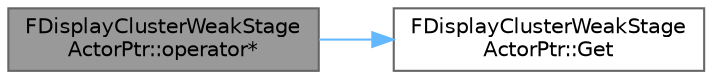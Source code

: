 digraph "FDisplayClusterWeakStageActorPtr::operator*"
{
 // INTERACTIVE_SVG=YES
 // LATEX_PDF_SIZE
  bgcolor="transparent";
  edge [fontname=Helvetica,fontsize=10,labelfontname=Helvetica,labelfontsize=10];
  node [fontname=Helvetica,fontsize=10,shape=box,height=0.2,width=0.4];
  rankdir="LR";
  Node1 [id="Node000001",label="FDisplayClusterWeakStage\lActorPtr::operator*",height=0.2,width=0.4,color="gray40", fillcolor="grey60", style="filled", fontcolor="black",tooltip="Dereference the weak pointer."];
  Node1 -> Node2 [id="edge1_Node000001_Node000002",color="steelblue1",style="solid",tooltip=" "];
  Node2 [id="Node000002",label="FDisplayClusterWeakStage\lActorPtr::Get",height=0.2,width=0.4,color="grey40", fillcolor="white", style="filled",URL="$dd/d2e/structFDisplayClusterWeakStageActorPtr.html#a82f6b9a5afbc7346cc827fd71cf3736b",tooltip="Dereference the weak pointer."];
}
